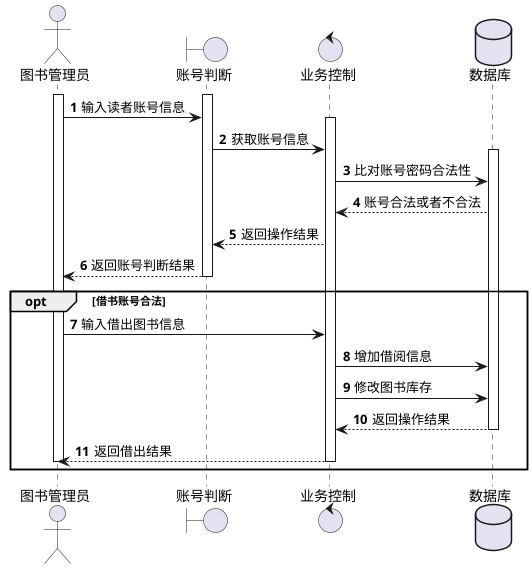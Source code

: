 
@startuml
actor 图书管理员
boundary 账号判断
control 业务控制
database 数据库


autonumber
activate 图书管理员
activate 账号判断
图书管理员 -> 账号判断:输入读者账号信息
activate 业务控制
账号判断 -> 业务控制 : 获取账号信息

activate 数据库
业务控制 -> 数据库 : 比对账号密码合法性
数据库 --> 业务控制 : 账号合法或者不合法
业务控制 --> 账号判断 : 返回操作结果
账号判断 --> 图书管理员 : 返回账号判断结果
deactivate 账号判断
opt 借书账号合法
图书管理员 -> 业务控制 : 输入借出图书信息
业务控制 -> 数据库 : 增加借阅信息
业务控制 -> 数据库 : 修改图书库存
数据库 --> 业务控制 : 返回操作结果
deactivate 数据库

业务控制 --> 图书管理员 : 返回借出结果
deactivate 业务控制
deactivate 图书管理员
end
@enduml